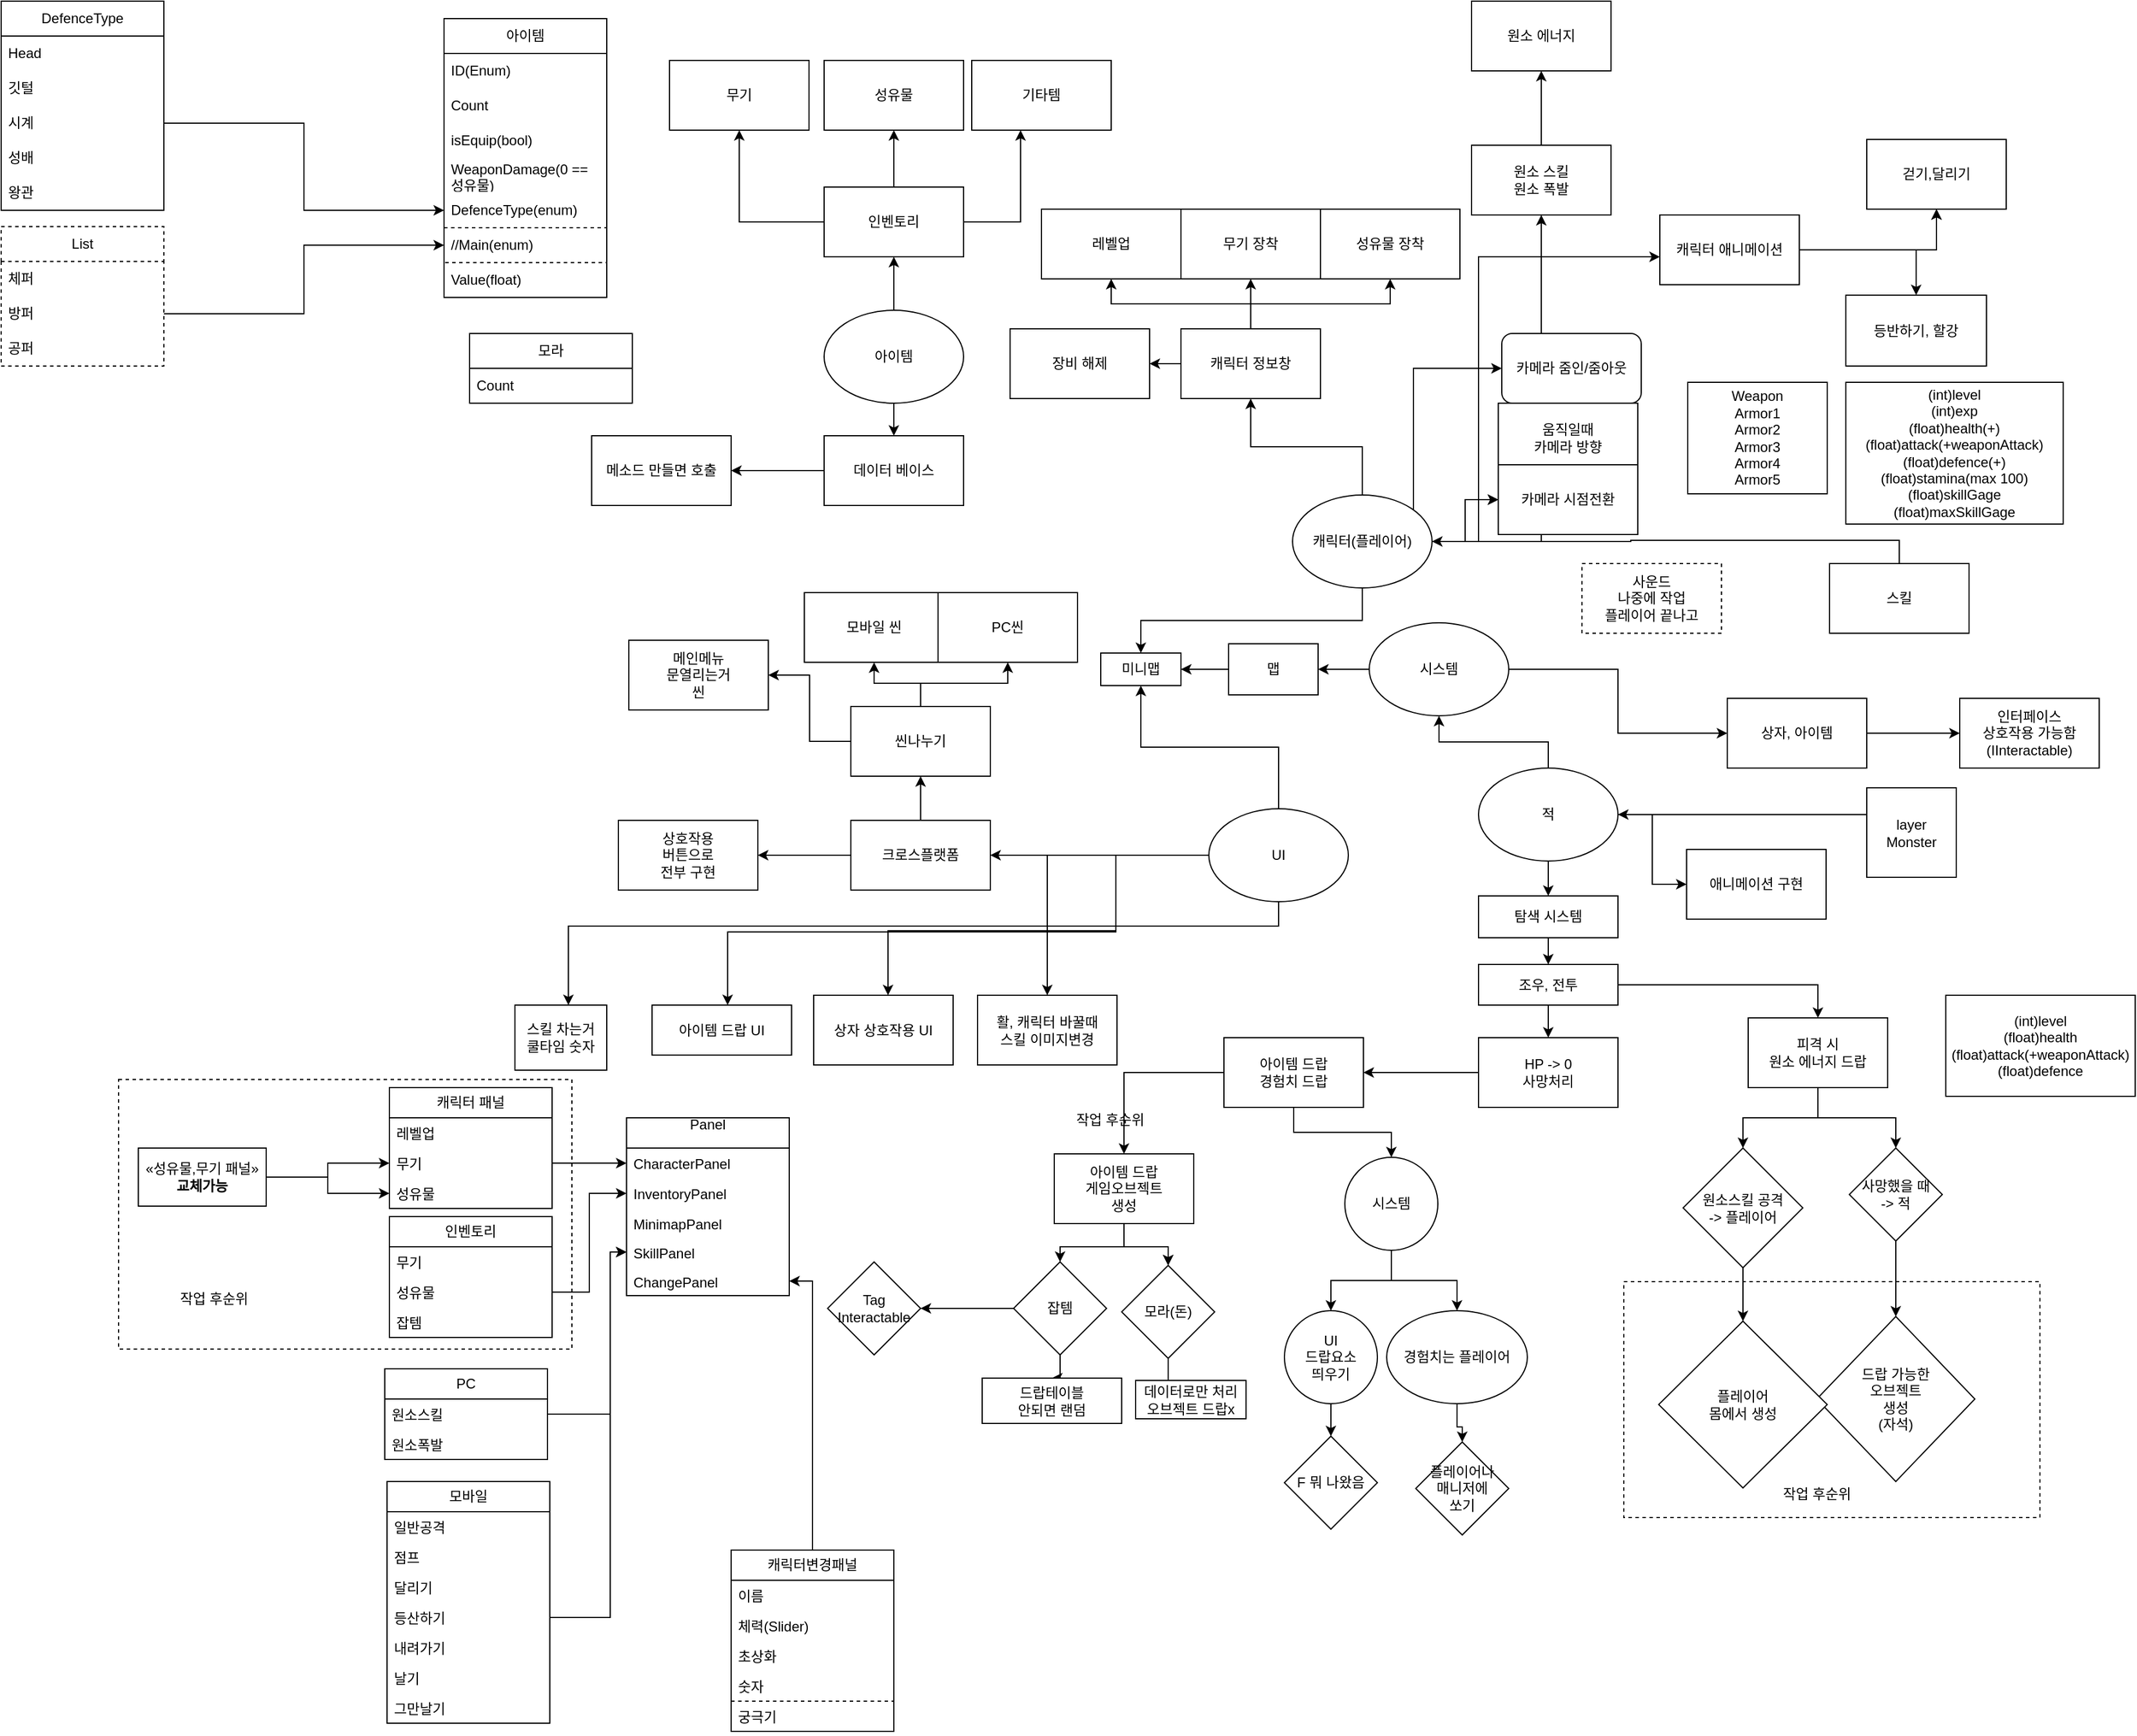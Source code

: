 <mxfile version="24.3.0" type="device">
  <diagram name="페이지-1" id="UGvaJNc50OQZFntBcd7y">
    <mxGraphModel dx="3287" dy="1318" grid="0" gridSize="10" guides="1" tooltips="1" connect="1" arrows="1" fold="1" page="0" pageScale="1" pageWidth="827" pageHeight="1169" math="0" shadow="0">
      <root>
        <mxCell id="0" />
        <mxCell id="1" parent="0" />
        <mxCell id="nQdse4MKbOwxIWMAxmM3-208" value="" style="rounded=0;whiteSpace=wrap;html=1;dashed=1;" vertex="1" parent="1">
          <mxGeometry x="-1304" y="642" width="390" height="232" as="geometry" />
        </mxCell>
        <mxCell id="nQdse4MKbOwxIWMAxmM3-209" value="작업 후순위" style="text;strokeColor=none;fillColor=none;align=left;verticalAlign=middle;spacingLeft=4;spacingRight=4;overflow=hidden;points=[[0,0.5],[1,0.5]];portConstraint=eastwest;rotatable=0;whiteSpace=wrap;html=1;" vertex="1" parent="1">
          <mxGeometry x="-1257" y="816" width="80" height="30" as="geometry" />
        </mxCell>
        <mxCell id="nQdse4MKbOwxIWMAxmM3-147" value="" style="rounded=0;whiteSpace=wrap;html=1;dashed=1;" vertex="1" parent="1">
          <mxGeometry x="-9" y="816" width="358" height="203" as="geometry" />
        </mxCell>
        <mxCell id="nQdse4MKbOwxIWMAxmM3-55" value="" style="edgeStyle=orthogonalEdgeStyle;rounded=0;orthogonalLoop=1;jettySize=auto;html=1;" edge="1" parent="1" source="nQdse4MKbOwxIWMAxmM3-1" target="nQdse4MKbOwxIWMAxmM3-54">
          <mxGeometry relative="1" as="geometry" />
        </mxCell>
        <mxCell id="nQdse4MKbOwxIWMAxmM3-60" style="edgeStyle=orthogonalEdgeStyle;rounded=0;orthogonalLoop=1;jettySize=auto;html=1;" edge="1" parent="1" source="nQdse4MKbOwxIWMAxmM3-1" target="nQdse4MKbOwxIWMAxmM3-58">
          <mxGeometry relative="1" as="geometry">
            <Array as="points">
              <mxPoint x="-190" y="30" />
            </Array>
          </mxGeometry>
        </mxCell>
        <mxCell id="nQdse4MKbOwxIWMAxmM3-68" value="" style="edgeStyle=orthogonalEdgeStyle;rounded=0;orthogonalLoop=1;jettySize=auto;html=1;" edge="1" parent="1" source="nQdse4MKbOwxIWMAxmM3-1" target="nQdse4MKbOwxIWMAxmM3-67">
          <mxGeometry relative="1" as="geometry" />
        </mxCell>
        <mxCell id="nQdse4MKbOwxIWMAxmM3-96" value="" style="edgeStyle=orthogonalEdgeStyle;rounded=0;orthogonalLoop=1;jettySize=auto;html=1;" edge="1" parent="1" source="nQdse4MKbOwxIWMAxmM3-1" target="nQdse4MKbOwxIWMAxmM3-95">
          <mxGeometry relative="1" as="geometry">
            <Array as="points">
              <mxPoint x="-134" y="179" />
              <mxPoint x="-134" y="-66" />
            </Array>
          </mxGeometry>
        </mxCell>
        <mxCell id="nQdse4MKbOwxIWMAxmM3-114" style="edgeStyle=orthogonalEdgeStyle;rounded=0;orthogonalLoop=1;jettySize=auto;html=1;exitX=0.5;exitY=1;exitDx=0;exitDy=0;" edge="1" parent="1" source="nQdse4MKbOwxIWMAxmM3-1" target="nQdse4MKbOwxIWMAxmM3-111">
          <mxGeometry relative="1" as="geometry" />
        </mxCell>
        <mxCell id="nQdse4MKbOwxIWMAxmM3-117" value="" style="edgeStyle=orthogonalEdgeStyle;rounded=0;orthogonalLoop=1;jettySize=auto;html=1;" edge="1" parent="1" source="nQdse4MKbOwxIWMAxmM3-1" target="nQdse4MKbOwxIWMAxmM3-116">
          <mxGeometry relative="1" as="geometry" />
        </mxCell>
        <mxCell id="nQdse4MKbOwxIWMAxmM3-1" value="캐릭터(플레이어)" style="ellipse;whiteSpace=wrap;html=1;" vertex="1" parent="1">
          <mxGeometry x="-294" y="139" width="120" height="80" as="geometry" />
        </mxCell>
        <mxCell id="nQdse4MKbOwxIWMAxmM3-6" value="" style="edgeStyle=orthogonalEdgeStyle;rounded=0;orthogonalLoop=1;jettySize=auto;html=1;" edge="1" parent="1" source="nQdse4MKbOwxIWMAxmM3-3" target="nQdse4MKbOwxIWMAxmM3-5">
          <mxGeometry relative="1" as="geometry" />
        </mxCell>
        <mxCell id="nQdse4MKbOwxIWMAxmM3-35" value="" style="edgeStyle=orthogonalEdgeStyle;rounded=0;orthogonalLoop=1;jettySize=auto;html=1;" edge="1" parent="1" source="nQdse4MKbOwxIWMAxmM3-3" target="nQdse4MKbOwxIWMAxmM3-34">
          <mxGeometry relative="1" as="geometry" />
        </mxCell>
        <mxCell id="nQdse4MKbOwxIWMAxmM3-120" value="" style="edgeStyle=orthogonalEdgeStyle;rounded=0;orthogonalLoop=1;jettySize=auto;html=1;" edge="1" parent="1" source="nQdse4MKbOwxIWMAxmM3-3" target="nQdse4MKbOwxIWMAxmM3-4">
          <mxGeometry relative="1" as="geometry" />
        </mxCell>
        <mxCell id="nQdse4MKbOwxIWMAxmM3-3" value="적" style="ellipse;whiteSpace=wrap;html=1;" vertex="1" parent="1">
          <mxGeometry x="-134" y="374" width="120" height="80" as="geometry" />
        </mxCell>
        <mxCell id="nQdse4MKbOwxIWMAxmM3-105" value="" style="edgeStyle=orthogonalEdgeStyle;rounded=0;orthogonalLoop=1;jettySize=auto;html=1;" edge="1" parent="1" source="nQdse4MKbOwxIWMAxmM3-4" target="nQdse4MKbOwxIWMAxmM3-104">
          <mxGeometry relative="1" as="geometry" />
        </mxCell>
        <mxCell id="nQdse4MKbOwxIWMAxmM3-128" value="" style="edgeStyle=orthogonalEdgeStyle;rounded=0;orthogonalLoop=1;jettySize=auto;html=1;" edge="1" parent="1" source="nQdse4MKbOwxIWMAxmM3-4" target="nQdse4MKbOwxIWMAxmM3-127">
          <mxGeometry relative="1" as="geometry" />
        </mxCell>
        <mxCell id="nQdse4MKbOwxIWMAxmM3-4" value="시스템" style="ellipse;whiteSpace=wrap;html=1;" vertex="1" parent="1">
          <mxGeometry x="-228" y="249" width="120" height="80" as="geometry" />
        </mxCell>
        <mxCell id="nQdse4MKbOwxIWMAxmM3-8" value="" style="edgeStyle=orthogonalEdgeStyle;rounded=0;orthogonalLoop=1;jettySize=auto;html=1;" edge="1" parent="1" source="nQdse4MKbOwxIWMAxmM3-5" target="nQdse4MKbOwxIWMAxmM3-7">
          <mxGeometry relative="1" as="geometry" />
        </mxCell>
        <mxCell id="nQdse4MKbOwxIWMAxmM3-5" value="탐색 시스템" style="whiteSpace=wrap;html=1;" vertex="1" parent="1">
          <mxGeometry x="-134" y="484" width="120" height="36" as="geometry" />
        </mxCell>
        <mxCell id="nQdse4MKbOwxIWMAxmM3-10" value="" style="edgeStyle=orthogonalEdgeStyle;rounded=0;orthogonalLoop=1;jettySize=auto;html=1;" edge="1" parent="1" source="nQdse4MKbOwxIWMAxmM3-7" target="nQdse4MKbOwxIWMAxmM3-9">
          <mxGeometry relative="1" as="geometry" />
        </mxCell>
        <mxCell id="nQdse4MKbOwxIWMAxmM3-122" value="" style="edgeStyle=orthogonalEdgeStyle;rounded=0;orthogonalLoop=1;jettySize=auto;html=1;" edge="1" parent="1" source="nQdse4MKbOwxIWMAxmM3-7" target="nQdse4MKbOwxIWMAxmM3-121">
          <mxGeometry relative="1" as="geometry" />
        </mxCell>
        <mxCell id="nQdse4MKbOwxIWMAxmM3-7" value="조우, 전투" style="whiteSpace=wrap;html=1;" vertex="1" parent="1">
          <mxGeometry x="-134" y="543" width="120" height="35" as="geometry" />
        </mxCell>
        <mxCell id="nQdse4MKbOwxIWMAxmM3-12" value="" style="edgeStyle=orthogonalEdgeStyle;rounded=0;orthogonalLoop=1;jettySize=auto;html=1;" edge="1" parent="1" source="nQdse4MKbOwxIWMAxmM3-9" target="nQdse4MKbOwxIWMAxmM3-11">
          <mxGeometry relative="1" as="geometry" />
        </mxCell>
        <mxCell id="nQdse4MKbOwxIWMAxmM3-9" value="HP -&amp;gt; 0&lt;div&gt;사망처리&lt;/div&gt;" style="whiteSpace=wrap;html=1;" vertex="1" parent="1">
          <mxGeometry x="-134" y="606" width="120" height="60" as="geometry" />
        </mxCell>
        <mxCell id="nQdse4MKbOwxIWMAxmM3-19" value="" style="edgeStyle=orthogonalEdgeStyle;rounded=0;orthogonalLoop=1;jettySize=auto;html=1;" edge="1" parent="1" source="nQdse4MKbOwxIWMAxmM3-11" target="nQdse4MKbOwxIWMAxmM3-18">
          <mxGeometry relative="1" as="geometry" />
        </mxCell>
        <mxCell id="nQdse4MKbOwxIWMAxmM3-23" value="" style="edgeStyle=orthogonalEdgeStyle;rounded=0;orthogonalLoop=1;jettySize=auto;html=1;" edge="1" parent="1" source="nQdse4MKbOwxIWMAxmM3-11" target="nQdse4MKbOwxIWMAxmM3-22">
          <mxGeometry relative="1" as="geometry" />
        </mxCell>
        <mxCell id="nQdse4MKbOwxIWMAxmM3-11" value="아이템 드랍&lt;div&gt;경험치 드랍&lt;/div&gt;" style="whiteSpace=wrap;html=1;" vertex="1" parent="1">
          <mxGeometry x="-353" y="606" width="120" height="60" as="geometry" />
        </mxCell>
        <mxCell id="nQdse4MKbOwxIWMAxmM3-138" value="" style="edgeStyle=orthogonalEdgeStyle;rounded=0;orthogonalLoop=1;jettySize=auto;html=1;" edge="1" parent="1" source="nQdse4MKbOwxIWMAxmM3-13" target="nQdse4MKbOwxIWMAxmM3-137">
          <mxGeometry relative="1" as="geometry" />
        </mxCell>
        <mxCell id="nQdse4MKbOwxIWMAxmM3-13" value="경험치는 플레이어" style="ellipse;whiteSpace=wrap;html=1;" vertex="1" parent="1">
          <mxGeometry x="-213" y="841" width="121" height="80" as="geometry" />
        </mxCell>
        <mxCell id="nQdse4MKbOwxIWMAxmM3-136" value="" style="edgeStyle=orthogonalEdgeStyle;rounded=0;orthogonalLoop=1;jettySize=auto;html=1;" edge="1" parent="1" source="nQdse4MKbOwxIWMAxmM3-15" target="nQdse4MKbOwxIWMAxmM3-135">
          <mxGeometry relative="1" as="geometry" />
        </mxCell>
        <mxCell id="nQdse4MKbOwxIWMAxmM3-15" value="UI&lt;div&gt;드랍요소&lt;/div&gt;&lt;div&gt;띄우기&lt;/div&gt;" style="ellipse;whiteSpace=wrap;html=1;" vertex="1" parent="1">
          <mxGeometry x="-301" y="841" width="80" height="80" as="geometry" />
        </mxCell>
        <mxCell id="nQdse4MKbOwxIWMAxmM3-37" value="" style="edgeStyle=orthogonalEdgeStyle;rounded=0;orthogonalLoop=1;jettySize=auto;html=1;" edge="1" parent="1" source="nQdse4MKbOwxIWMAxmM3-17" target="nQdse4MKbOwxIWMAxmM3-36">
          <mxGeometry relative="1" as="geometry" />
        </mxCell>
        <mxCell id="nQdse4MKbOwxIWMAxmM3-49" value="" style="edgeStyle=orthogonalEdgeStyle;rounded=0;orthogonalLoop=1;jettySize=auto;html=1;" edge="1" parent="1" source="nQdse4MKbOwxIWMAxmM3-17" target="nQdse4MKbOwxIWMAxmM3-48">
          <mxGeometry relative="1" as="geometry">
            <Array as="points">
              <mxPoint x="-446" y="515" />
              <mxPoint x="-780" y="515" />
            </Array>
          </mxGeometry>
        </mxCell>
        <mxCell id="nQdse4MKbOwxIWMAxmM3-51" value="" style="edgeStyle=orthogonalEdgeStyle;rounded=0;orthogonalLoop=1;jettySize=auto;html=1;" edge="1" parent="1" source="nQdse4MKbOwxIWMAxmM3-17" target="nQdse4MKbOwxIWMAxmM3-50">
          <mxGeometry relative="1" as="geometry">
            <Array as="points">
              <mxPoint x="-446" y="449" />
              <mxPoint x="-446" y="514" />
              <mxPoint x="-642" y="514" />
            </Array>
          </mxGeometry>
        </mxCell>
        <mxCell id="nQdse4MKbOwxIWMAxmM3-53" value="" style="edgeStyle=orthogonalEdgeStyle;rounded=0;orthogonalLoop=1;jettySize=auto;html=1;" edge="1" parent="1" source="nQdse4MKbOwxIWMAxmM3-17" target="nQdse4MKbOwxIWMAxmM3-52">
          <mxGeometry relative="1" as="geometry" />
        </mxCell>
        <mxCell id="nQdse4MKbOwxIWMAxmM3-115" style="edgeStyle=orthogonalEdgeStyle;rounded=0;orthogonalLoop=1;jettySize=auto;html=1;exitX=0.5;exitY=0;exitDx=0;exitDy=0;entryX=0.5;entryY=1;entryDx=0;entryDy=0;" edge="1" parent="1" source="nQdse4MKbOwxIWMAxmM3-17" target="nQdse4MKbOwxIWMAxmM3-111">
          <mxGeometry relative="1" as="geometry" />
        </mxCell>
        <mxCell id="nQdse4MKbOwxIWMAxmM3-126" value="" style="edgeStyle=orthogonalEdgeStyle;rounded=0;orthogonalLoop=1;jettySize=auto;html=1;" edge="1" parent="1" source="nQdse4MKbOwxIWMAxmM3-17" target="nQdse4MKbOwxIWMAxmM3-125">
          <mxGeometry relative="1" as="geometry">
            <Array as="points">
              <mxPoint x="-306" y="510" />
              <mxPoint x="-917" y="510" />
            </Array>
          </mxGeometry>
        </mxCell>
        <mxCell id="nQdse4MKbOwxIWMAxmM3-17" value="UI" style="ellipse;whiteSpace=wrap;html=1;" vertex="1" parent="1">
          <mxGeometry x="-366" y="409" width="120" height="80" as="geometry" />
        </mxCell>
        <mxCell id="nQdse4MKbOwxIWMAxmM3-20" style="edgeStyle=orthogonalEdgeStyle;rounded=0;orthogonalLoop=1;jettySize=auto;html=1;exitX=0.5;exitY=1;exitDx=0;exitDy=0;" edge="1" parent="1" source="nQdse4MKbOwxIWMAxmM3-18" target="nQdse4MKbOwxIWMAxmM3-13">
          <mxGeometry relative="1" as="geometry" />
        </mxCell>
        <mxCell id="nQdse4MKbOwxIWMAxmM3-21" style="edgeStyle=orthogonalEdgeStyle;rounded=0;orthogonalLoop=1;jettySize=auto;html=1;exitX=0.5;exitY=1;exitDx=0;exitDy=0;entryX=0.5;entryY=0;entryDx=0;entryDy=0;" edge="1" parent="1" source="nQdse4MKbOwxIWMAxmM3-18" target="nQdse4MKbOwxIWMAxmM3-15">
          <mxGeometry relative="1" as="geometry" />
        </mxCell>
        <mxCell id="nQdse4MKbOwxIWMAxmM3-18" value="시스템" style="ellipse;whiteSpace=wrap;html=1;" vertex="1" parent="1">
          <mxGeometry x="-249" y="709" width="80" height="80" as="geometry" />
        </mxCell>
        <mxCell id="nQdse4MKbOwxIWMAxmM3-25" value="" style="edgeStyle=orthogonalEdgeStyle;rounded=0;orthogonalLoop=1;jettySize=auto;html=1;" edge="1" parent="1" source="nQdse4MKbOwxIWMAxmM3-22" target="nQdse4MKbOwxIWMAxmM3-24">
          <mxGeometry relative="1" as="geometry" />
        </mxCell>
        <mxCell id="nQdse4MKbOwxIWMAxmM3-26" value="" style="edgeStyle=orthogonalEdgeStyle;rounded=0;orthogonalLoop=1;jettySize=auto;html=1;" edge="1" parent="1" source="nQdse4MKbOwxIWMAxmM3-22" target="nQdse4MKbOwxIWMAxmM3-24">
          <mxGeometry relative="1" as="geometry" />
        </mxCell>
        <mxCell id="nQdse4MKbOwxIWMAxmM3-28" value="" style="edgeStyle=orthogonalEdgeStyle;rounded=0;orthogonalLoop=1;jettySize=auto;html=1;" edge="1" parent="1" source="nQdse4MKbOwxIWMAxmM3-22" target="nQdse4MKbOwxIWMAxmM3-27">
          <mxGeometry relative="1" as="geometry" />
        </mxCell>
        <mxCell id="nQdse4MKbOwxIWMAxmM3-22" value="아이템 드랍&lt;div&gt;게임오브젝트&lt;/div&gt;&lt;div&gt;생성&lt;/div&gt;" style="whiteSpace=wrap;html=1;" vertex="1" parent="1">
          <mxGeometry x="-499" y="706" width="120" height="60" as="geometry" />
        </mxCell>
        <mxCell id="nQdse4MKbOwxIWMAxmM3-134" value="" style="edgeStyle=orthogonalEdgeStyle;rounded=0;orthogonalLoop=1;jettySize=auto;html=1;" edge="1" parent="1" source="nQdse4MKbOwxIWMAxmM3-24" target="nQdse4MKbOwxIWMAxmM3-133">
          <mxGeometry relative="1" as="geometry" />
        </mxCell>
        <mxCell id="nQdse4MKbOwxIWMAxmM3-24" value="&lt;div&gt;모라(돈)&lt;/div&gt;" style="rhombus;whiteSpace=wrap;html=1;" vertex="1" parent="1">
          <mxGeometry x="-441" y="802" width="80" height="80" as="geometry" />
        </mxCell>
        <mxCell id="nQdse4MKbOwxIWMAxmM3-30" value="" style="edgeStyle=orthogonalEdgeStyle;rounded=0;orthogonalLoop=1;jettySize=auto;html=1;" edge="1" parent="1" source="nQdse4MKbOwxIWMAxmM3-27" target="nQdse4MKbOwxIWMAxmM3-29">
          <mxGeometry relative="1" as="geometry" />
        </mxCell>
        <mxCell id="nQdse4MKbOwxIWMAxmM3-151" value="" style="edgeStyle=orthogonalEdgeStyle;rounded=0;orthogonalLoop=1;jettySize=auto;html=1;" edge="1" parent="1" source="nQdse4MKbOwxIWMAxmM3-27" target="nQdse4MKbOwxIWMAxmM3-150">
          <mxGeometry relative="1" as="geometry" />
        </mxCell>
        <mxCell id="nQdse4MKbOwxIWMAxmM3-27" value="잡템" style="rhombus;whiteSpace=wrap;html=1;" vertex="1" parent="1">
          <mxGeometry x="-534" y="799" width="80" height="80" as="geometry" />
        </mxCell>
        <mxCell id="nQdse4MKbOwxIWMAxmM3-29" value="드랍테이블&lt;div&gt;안되면 랜덤&lt;/div&gt;" style="whiteSpace=wrap;html=1;" vertex="1" parent="1">
          <mxGeometry x="-561" y="899" width="120" height="39" as="geometry" />
        </mxCell>
        <mxCell id="nQdse4MKbOwxIWMAxmM3-31" value="작업 후순위" style="text;strokeColor=none;fillColor=none;align=left;verticalAlign=middle;spacingLeft=4;spacingRight=4;overflow=hidden;points=[[0,0.5],[1,0.5]];portConstraint=eastwest;rotatable=0;whiteSpace=wrap;html=1;" vertex="1" parent="1">
          <mxGeometry x="-486" y="662" width="80" height="30" as="geometry" />
        </mxCell>
        <mxCell id="nQdse4MKbOwxIWMAxmM3-34" value="애니메이션 구현" style="whiteSpace=wrap;html=1;" vertex="1" parent="1">
          <mxGeometry x="45" y="444" width="120" height="60" as="geometry" />
        </mxCell>
        <mxCell id="nQdse4MKbOwxIWMAxmM3-41" value="" style="edgeStyle=orthogonalEdgeStyle;rounded=0;orthogonalLoop=1;jettySize=auto;html=1;" edge="1" parent="1" source="nQdse4MKbOwxIWMAxmM3-36" target="nQdse4MKbOwxIWMAxmM3-40">
          <mxGeometry relative="1" as="geometry" />
        </mxCell>
        <mxCell id="nQdse4MKbOwxIWMAxmM3-47" value="" style="edgeStyle=orthogonalEdgeStyle;rounded=0;orthogonalLoop=1;jettySize=auto;html=1;" edge="1" parent="1" source="nQdse4MKbOwxIWMAxmM3-36" target="nQdse4MKbOwxIWMAxmM3-46">
          <mxGeometry relative="1" as="geometry" />
        </mxCell>
        <mxCell id="nQdse4MKbOwxIWMAxmM3-36" value="크로스플랫폼" style="whiteSpace=wrap;html=1;" vertex="1" parent="1">
          <mxGeometry x="-674" y="419" width="120" height="60" as="geometry" />
        </mxCell>
        <mxCell id="nQdse4MKbOwxIWMAxmM3-43" value="" style="edgeStyle=orthogonalEdgeStyle;rounded=0;orthogonalLoop=1;jettySize=auto;html=1;" edge="1" parent="1" source="nQdse4MKbOwxIWMAxmM3-40" target="nQdse4MKbOwxIWMAxmM3-42">
          <mxGeometry relative="1" as="geometry" />
        </mxCell>
        <mxCell id="nQdse4MKbOwxIWMAxmM3-45" value="" style="edgeStyle=orthogonalEdgeStyle;rounded=0;orthogonalLoop=1;jettySize=auto;html=1;" edge="1" parent="1" source="nQdse4MKbOwxIWMAxmM3-40" target="nQdse4MKbOwxIWMAxmM3-44">
          <mxGeometry relative="1" as="geometry" />
        </mxCell>
        <mxCell id="nQdse4MKbOwxIWMAxmM3-94" value="" style="edgeStyle=orthogonalEdgeStyle;rounded=0;orthogonalLoop=1;jettySize=auto;html=1;" edge="1" parent="1" source="nQdse4MKbOwxIWMAxmM3-40" target="nQdse4MKbOwxIWMAxmM3-93">
          <mxGeometry relative="1" as="geometry" />
        </mxCell>
        <mxCell id="nQdse4MKbOwxIWMAxmM3-40" value="씬나누기" style="whiteSpace=wrap;html=1;" vertex="1" parent="1">
          <mxGeometry x="-674" y="321" width="120" height="60" as="geometry" />
        </mxCell>
        <mxCell id="nQdse4MKbOwxIWMAxmM3-42" value="모바일 씬" style="whiteSpace=wrap;html=1;" vertex="1" parent="1">
          <mxGeometry x="-714" y="223" width="120" height="60" as="geometry" />
        </mxCell>
        <mxCell id="nQdse4MKbOwxIWMAxmM3-44" value="PC씬" style="whiteSpace=wrap;html=1;" vertex="1" parent="1">
          <mxGeometry x="-599" y="223" width="120" height="60" as="geometry" />
        </mxCell>
        <mxCell id="nQdse4MKbOwxIWMAxmM3-46" value="상호작용&lt;div&gt;버튼으로&lt;/div&gt;&lt;div&gt;전부 구현&lt;/div&gt;" style="whiteSpace=wrap;html=1;" vertex="1" parent="1">
          <mxGeometry x="-874" y="419" width="120" height="60" as="geometry" />
        </mxCell>
        <mxCell id="nQdse4MKbOwxIWMAxmM3-48" value="아이템 드랍 UI" style="whiteSpace=wrap;html=1;" vertex="1" parent="1">
          <mxGeometry x="-845" y="578" width="120" height="43" as="geometry" />
        </mxCell>
        <mxCell id="nQdse4MKbOwxIWMAxmM3-50" value="상자 상호작용 UI" style="whiteSpace=wrap;html=1;" vertex="1" parent="1">
          <mxGeometry x="-706" y="569.5" width="120" height="60" as="geometry" />
        </mxCell>
        <mxCell id="nQdse4MKbOwxIWMAxmM3-52" value="활, 캐릭터 바꿀때&lt;div&gt;스킬 이미지변경&lt;/div&gt;" style="whiteSpace=wrap;html=1;" vertex="1" parent="1">
          <mxGeometry x="-565" y="569.5" width="120" height="60" as="geometry" />
        </mxCell>
        <mxCell id="nQdse4MKbOwxIWMAxmM3-56" value="움직일때&lt;div&gt;카메라 방향&lt;/div&gt;" style="whiteSpace=wrap;html=1;" vertex="1" parent="1">
          <mxGeometry x="-117" y="60" width="120" height="60" as="geometry" />
        </mxCell>
        <mxCell id="nQdse4MKbOwxIWMAxmM3-58" value="카메라 줌인/줌아웃" style="rounded=1;whiteSpace=wrap;html=1;" vertex="1" parent="1">
          <mxGeometry x="-114" width="120" height="60" as="geometry" />
        </mxCell>
        <mxCell id="nQdse4MKbOwxIWMAxmM3-63" value="" style="edgeStyle=orthogonalEdgeStyle;rounded=0;orthogonalLoop=1;jettySize=auto;html=1;" edge="1" parent="1" source="nQdse4MKbOwxIWMAxmM3-61" target="nQdse4MKbOwxIWMAxmM3-62">
          <mxGeometry relative="1" as="geometry" />
        </mxCell>
        <mxCell id="nQdse4MKbOwxIWMAxmM3-86" value="" style="edgeStyle=orthogonalEdgeStyle;rounded=0;orthogonalLoop=1;jettySize=auto;html=1;" edge="1" parent="1" source="nQdse4MKbOwxIWMAxmM3-61" target="nQdse4MKbOwxIWMAxmM3-85">
          <mxGeometry relative="1" as="geometry" />
        </mxCell>
        <mxCell id="nQdse4MKbOwxIWMAxmM3-61" value="아이템" style="ellipse;whiteSpace=wrap;html=1;" vertex="1" parent="1">
          <mxGeometry x="-697" y="-20" width="120" height="80" as="geometry" />
        </mxCell>
        <mxCell id="nQdse4MKbOwxIWMAxmM3-75" value="" style="edgeStyle=orthogonalEdgeStyle;rounded=0;orthogonalLoop=1;jettySize=auto;html=1;" edge="1" parent="1" source="nQdse4MKbOwxIWMAxmM3-62" target="nQdse4MKbOwxIWMAxmM3-74">
          <mxGeometry relative="1" as="geometry" />
        </mxCell>
        <mxCell id="nQdse4MKbOwxIWMAxmM3-77" value="" style="edgeStyle=orthogonalEdgeStyle;rounded=0;orthogonalLoop=1;jettySize=auto;html=1;" edge="1" parent="1" source="nQdse4MKbOwxIWMAxmM3-62" target="nQdse4MKbOwxIWMAxmM3-76">
          <mxGeometry relative="1" as="geometry" />
        </mxCell>
        <mxCell id="nQdse4MKbOwxIWMAxmM3-80" value="" style="edgeStyle=orthogonalEdgeStyle;rounded=0;orthogonalLoop=1;jettySize=auto;html=1;" edge="1" parent="1" source="nQdse4MKbOwxIWMAxmM3-62" target="nQdse4MKbOwxIWMAxmM3-79">
          <mxGeometry relative="1" as="geometry">
            <Array as="points">
              <mxPoint x="-528" y="-96" />
            </Array>
          </mxGeometry>
        </mxCell>
        <mxCell id="nQdse4MKbOwxIWMAxmM3-62" value="인벤토리" style="whiteSpace=wrap;html=1;" vertex="1" parent="1">
          <mxGeometry x="-697" y="-126" width="120" height="60" as="geometry" />
        </mxCell>
        <mxCell id="nQdse4MKbOwxIWMAxmM3-82" value="" style="edgeStyle=orthogonalEdgeStyle;rounded=0;orthogonalLoop=1;jettySize=auto;html=1;" edge="1" parent="1" source="nQdse4MKbOwxIWMAxmM3-67" target="nQdse4MKbOwxIWMAxmM3-81">
          <mxGeometry relative="1" as="geometry" />
        </mxCell>
        <mxCell id="nQdse4MKbOwxIWMAxmM3-84" value="" style="edgeStyle=orthogonalEdgeStyle;rounded=0;orthogonalLoop=1;jettySize=auto;html=1;" edge="1" parent="1" source="nQdse4MKbOwxIWMAxmM3-67" target="nQdse4MKbOwxIWMAxmM3-83">
          <mxGeometry relative="1" as="geometry" />
        </mxCell>
        <mxCell id="nQdse4MKbOwxIWMAxmM3-90" value="" style="edgeStyle=orthogonalEdgeStyle;rounded=0;orthogonalLoop=1;jettySize=auto;html=1;" edge="1" parent="1" source="nQdse4MKbOwxIWMAxmM3-67" target="nQdse4MKbOwxIWMAxmM3-89">
          <mxGeometry relative="1" as="geometry" />
        </mxCell>
        <mxCell id="nQdse4MKbOwxIWMAxmM3-92" value="" style="edgeStyle=orthogonalEdgeStyle;rounded=0;orthogonalLoop=1;jettySize=auto;html=1;" edge="1" parent="1" source="nQdse4MKbOwxIWMAxmM3-67" target="nQdse4MKbOwxIWMAxmM3-91">
          <mxGeometry relative="1" as="geometry" />
        </mxCell>
        <mxCell id="nQdse4MKbOwxIWMAxmM3-67" value="캐릭터 정보창" style="whiteSpace=wrap;html=1;" vertex="1" parent="1">
          <mxGeometry x="-390" y="-4" width="120" height="60" as="geometry" />
        </mxCell>
        <mxCell id="nQdse4MKbOwxIWMAxmM3-74" value="무기" style="whiteSpace=wrap;html=1;" vertex="1" parent="1">
          <mxGeometry x="-830" y="-235" width="120" height="60" as="geometry" />
        </mxCell>
        <mxCell id="nQdse4MKbOwxIWMAxmM3-76" value="성유물" style="whiteSpace=wrap;html=1;" vertex="1" parent="1">
          <mxGeometry x="-697" y="-235" width="120" height="60" as="geometry" />
        </mxCell>
        <mxCell id="nQdse4MKbOwxIWMAxmM3-79" value="기타템" style="whiteSpace=wrap;html=1;" vertex="1" parent="1">
          <mxGeometry x="-570" y="-235" width="120" height="60" as="geometry" />
        </mxCell>
        <mxCell id="nQdse4MKbOwxIWMAxmM3-81" value="무기 장착" style="whiteSpace=wrap;html=1;" vertex="1" parent="1">
          <mxGeometry x="-390" y="-107" width="120" height="60" as="geometry" />
        </mxCell>
        <mxCell id="nQdse4MKbOwxIWMAxmM3-83" value="장비 해제" style="whiteSpace=wrap;html=1;" vertex="1" parent="1">
          <mxGeometry x="-537" y="-4" width="120" height="60" as="geometry" />
        </mxCell>
        <mxCell id="nQdse4MKbOwxIWMAxmM3-88" value="" style="edgeStyle=orthogonalEdgeStyle;rounded=0;orthogonalLoop=1;jettySize=auto;html=1;" edge="1" parent="1" source="nQdse4MKbOwxIWMAxmM3-85" target="nQdse4MKbOwxIWMAxmM3-87">
          <mxGeometry relative="1" as="geometry" />
        </mxCell>
        <mxCell id="nQdse4MKbOwxIWMAxmM3-85" value="데이터 베이스" style="whiteSpace=wrap;html=1;" vertex="1" parent="1">
          <mxGeometry x="-697" y="88" width="120" height="60" as="geometry" />
        </mxCell>
        <mxCell id="nQdse4MKbOwxIWMAxmM3-87" value="메소드 만들면 호출" style="whiteSpace=wrap;html=1;" vertex="1" parent="1">
          <mxGeometry x="-897" y="88" width="120" height="60" as="geometry" />
        </mxCell>
        <mxCell id="nQdse4MKbOwxIWMAxmM3-89" value="성유물 장착" style="whiteSpace=wrap;html=1;" vertex="1" parent="1">
          <mxGeometry x="-270" y="-107" width="120" height="60" as="geometry" />
        </mxCell>
        <mxCell id="nQdse4MKbOwxIWMAxmM3-91" value="레벨업" style="whiteSpace=wrap;html=1;" vertex="1" parent="1">
          <mxGeometry x="-510" y="-107" width="120" height="60" as="geometry" />
        </mxCell>
        <mxCell id="nQdse4MKbOwxIWMAxmM3-93" value="메인메뉴&lt;div&gt;문열리는거&lt;/div&gt;&lt;div&gt;씬&lt;/div&gt;" style="whiteSpace=wrap;html=1;" vertex="1" parent="1">
          <mxGeometry x="-865" y="264" width="120" height="60" as="geometry" />
        </mxCell>
        <mxCell id="nQdse4MKbOwxIWMAxmM3-98" value="" style="edgeStyle=orthogonalEdgeStyle;rounded=0;orthogonalLoop=1;jettySize=auto;html=1;" edge="1" parent="1" source="nQdse4MKbOwxIWMAxmM3-95" target="nQdse4MKbOwxIWMAxmM3-97">
          <mxGeometry relative="1" as="geometry" />
        </mxCell>
        <mxCell id="nQdse4MKbOwxIWMAxmM3-99" value="" style="edgeStyle=orthogonalEdgeStyle;rounded=0;orthogonalLoop=1;jettySize=auto;html=1;" edge="1" parent="1" source="nQdse4MKbOwxIWMAxmM3-95" target="nQdse4MKbOwxIWMAxmM3-97">
          <mxGeometry relative="1" as="geometry" />
        </mxCell>
        <mxCell id="nQdse4MKbOwxIWMAxmM3-101" value="" style="edgeStyle=orthogonalEdgeStyle;rounded=0;orthogonalLoop=1;jettySize=auto;html=1;" edge="1" parent="1" source="nQdse4MKbOwxIWMAxmM3-95" target="nQdse4MKbOwxIWMAxmM3-100">
          <mxGeometry relative="1" as="geometry" />
        </mxCell>
        <mxCell id="nQdse4MKbOwxIWMAxmM3-95" value="캐릭터 애니메이션" style="whiteSpace=wrap;html=1;" vertex="1" parent="1">
          <mxGeometry x="22" y="-102" width="120" height="60" as="geometry" />
        </mxCell>
        <mxCell id="nQdse4MKbOwxIWMAxmM3-97" value="걷기,달리기" style="whiteSpace=wrap;html=1;" vertex="1" parent="1">
          <mxGeometry x="200" y="-167" width="120" height="60" as="geometry" />
        </mxCell>
        <mxCell id="nQdse4MKbOwxIWMAxmM3-100" value="등반하기, 할강" style="whiteSpace=wrap;html=1;" vertex="1" parent="1">
          <mxGeometry x="182" y="-33" width="121" height="61" as="geometry" />
        </mxCell>
        <mxCell id="nQdse4MKbOwxIWMAxmM3-112" value="" style="edgeStyle=orthogonalEdgeStyle;rounded=0;orthogonalLoop=1;jettySize=auto;html=1;" edge="1" parent="1" source="nQdse4MKbOwxIWMAxmM3-104" target="nQdse4MKbOwxIWMAxmM3-111">
          <mxGeometry relative="1" as="geometry" />
        </mxCell>
        <mxCell id="nQdse4MKbOwxIWMAxmM3-104" value="맵" style="whiteSpace=wrap;html=1;" vertex="1" parent="1">
          <mxGeometry x="-349" y="267" width="77" height="44" as="geometry" />
        </mxCell>
        <mxCell id="nQdse4MKbOwxIWMAxmM3-110" style="edgeStyle=orthogonalEdgeStyle;rounded=0;orthogonalLoop=1;jettySize=auto;html=1;exitX=0.5;exitY=0;exitDx=0;exitDy=0;entryX=1;entryY=0.5;entryDx=0;entryDy=0;" edge="1" parent="1" source="nQdse4MKbOwxIWMAxmM3-107" target="nQdse4MKbOwxIWMAxmM3-1">
          <mxGeometry relative="1" as="geometry" />
        </mxCell>
        <mxCell id="nQdse4MKbOwxIWMAxmM3-107" value="스킬" style="whiteSpace=wrap;html=1;" vertex="1" parent="1">
          <mxGeometry x="168" y="198" width="120" height="60" as="geometry" />
        </mxCell>
        <mxCell id="nQdse4MKbOwxIWMAxmM3-109" value="" style="edgeStyle=orthogonalEdgeStyle;rounded=0;orthogonalLoop=1;jettySize=auto;html=1;" edge="1" parent="1" source="nQdse4MKbOwxIWMAxmM3-1" target="nQdse4MKbOwxIWMAxmM3-54">
          <mxGeometry relative="1" as="geometry">
            <mxPoint x="-174" y="179" as="sourcePoint" />
            <mxPoint x="157" y="198" as="targetPoint" />
          </mxGeometry>
        </mxCell>
        <mxCell id="nQdse4MKbOwxIWMAxmM3-54" value="카메라 시점전환" style="whiteSpace=wrap;html=1;" vertex="1" parent="1">
          <mxGeometry x="-117" y="113" width="120" height="60" as="geometry" />
        </mxCell>
        <mxCell id="nQdse4MKbOwxIWMAxmM3-111" value="미니맵" style="whiteSpace=wrap;html=1;" vertex="1" parent="1">
          <mxGeometry x="-459" y="275" width="69" height="28" as="geometry" />
        </mxCell>
        <mxCell id="nQdse4MKbOwxIWMAxmM3-119" value="" style="edgeStyle=orthogonalEdgeStyle;rounded=0;orthogonalLoop=1;jettySize=auto;html=1;" edge="1" parent="1" source="nQdse4MKbOwxIWMAxmM3-116" target="nQdse4MKbOwxIWMAxmM3-118">
          <mxGeometry relative="1" as="geometry" />
        </mxCell>
        <mxCell id="nQdse4MKbOwxIWMAxmM3-116" value="원소 스킬&lt;div&gt;원소 폭발&lt;/div&gt;" style="whiteSpace=wrap;html=1;" vertex="1" parent="1">
          <mxGeometry x="-140" y="-162" width="120" height="60" as="geometry" />
        </mxCell>
        <mxCell id="nQdse4MKbOwxIWMAxmM3-118" value="원소 에너지" style="whiteSpace=wrap;html=1;" vertex="1" parent="1">
          <mxGeometry x="-140" y="-286" width="120" height="60" as="geometry" />
        </mxCell>
        <mxCell id="nQdse4MKbOwxIWMAxmM3-140" value="" style="edgeStyle=orthogonalEdgeStyle;rounded=0;orthogonalLoop=1;jettySize=auto;html=1;" edge="1" parent="1" source="nQdse4MKbOwxIWMAxmM3-121" target="nQdse4MKbOwxIWMAxmM3-139">
          <mxGeometry relative="1" as="geometry" />
        </mxCell>
        <mxCell id="nQdse4MKbOwxIWMAxmM3-142" value="" style="edgeStyle=orthogonalEdgeStyle;rounded=0;orthogonalLoop=1;jettySize=auto;html=1;" edge="1" parent="1" source="nQdse4MKbOwxIWMAxmM3-121" target="nQdse4MKbOwxIWMAxmM3-141">
          <mxGeometry relative="1" as="geometry" />
        </mxCell>
        <mxCell id="nQdse4MKbOwxIWMAxmM3-121" value="피격 시&lt;div&gt;원소 에너지 드랍&lt;/div&gt;" style="whiteSpace=wrap;html=1;" vertex="1" parent="1">
          <mxGeometry x="98" y="589" width="120" height="60" as="geometry" />
        </mxCell>
        <mxCell id="nQdse4MKbOwxIWMAxmM3-125" value="스킬 차는거&lt;div&gt;쿨타임 숫자&lt;/div&gt;" style="rounded=0;whiteSpace=wrap;html=1;" vertex="1" parent="1">
          <mxGeometry x="-963" y="578" width="79" height="56" as="geometry" />
        </mxCell>
        <mxCell id="nQdse4MKbOwxIWMAxmM3-130" value="" style="edgeStyle=orthogonalEdgeStyle;rounded=0;orthogonalLoop=1;jettySize=auto;html=1;" edge="1" parent="1" source="nQdse4MKbOwxIWMAxmM3-127" target="nQdse4MKbOwxIWMAxmM3-129">
          <mxGeometry relative="1" as="geometry" />
        </mxCell>
        <mxCell id="nQdse4MKbOwxIWMAxmM3-127" value="상자, 아이템" style="whiteSpace=wrap;html=1;" vertex="1" parent="1">
          <mxGeometry x="80" y="314" width="120" height="60" as="geometry" />
        </mxCell>
        <mxCell id="nQdse4MKbOwxIWMAxmM3-129" value="인터페이스&lt;div&gt;상호작용 가능함&lt;/div&gt;&lt;div&gt;(IInteractable)&lt;/div&gt;" style="whiteSpace=wrap;html=1;" vertex="1" parent="1">
          <mxGeometry x="280" y="314" width="120" height="60" as="geometry" />
        </mxCell>
        <mxCell id="nQdse4MKbOwxIWMAxmM3-132" value="사운드&lt;div&gt;나중에 작업&lt;/div&gt;&lt;div&gt;플레이어 끝나고&lt;/div&gt;" style="rounded=0;whiteSpace=wrap;html=1;dashed=1;" vertex="1" parent="1">
          <mxGeometry x="-45" y="198" width="120" height="60" as="geometry" />
        </mxCell>
        <mxCell id="nQdse4MKbOwxIWMAxmM3-133" value="데이터로만 처리&lt;div&gt;오브젝트 드랍x&lt;/div&gt;" style="whiteSpace=wrap;html=1;" vertex="1" parent="1">
          <mxGeometry x="-429" y="901" width="95" height="33" as="geometry" />
        </mxCell>
        <mxCell id="nQdse4MKbOwxIWMAxmM3-135" value="F 뭐 나왔음" style="rhombus;whiteSpace=wrap;html=1;" vertex="1" parent="1">
          <mxGeometry x="-301" y="949" width="80" height="80" as="geometry" />
        </mxCell>
        <mxCell id="nQdse4MKbOwxIWMAxmM3-137" value="플레이어나&lt;div&gt;매니저에&lt;/div&gt;&lt;div&gt;쏘기&lt;/div&gt;" style="rhombus;whiteSpace=wrap;html=1;" vertex="1" parent="1">
          <mxGeometry x="-188" y="954" width="80" height="80" as="geometry" />
        </mxCell>
        <mxCell id="nQdse4MKbOwxIWMAxmM3-146" value="" style="edgeStyle=orthogonalEdgeStyle;rounded=0;orthogonalLoop=1;jettySize=auto;html=1;" edge="1" parent="1" source="nQdse4MKbOwxIWMAxmM3-139" target="nQdse4MKbOwxIWMAxmM3-145">
          <mxGeometry relative="1" as="geometry" />
        </mxCell>
        <mxCell id="nQdse4MKbOwxIWMAxmM3-139" value="원소스킬 공격&lt;div&gt;-&amp;gt; 플레이어&lt;/div&gt;" style="rhombus;whiteSpace=wrap;html=1;" vertex="1" parent="1">
          <mxGeometry x="42" y="701" width="103" height="103" as="geometry" />
        </mxCell>
        <mxCell id="nQdse4MKbOwxIWMAxmM3-144" value="" style="edgeStyle=orthogonalEdgeStyle;rounded=0;orthogonalLoop=1;jettySize=auto;html=1;" edge="1" parent="1" source="nQdse4MKbOwxIWMAxmM3-141" target="nQdse4MKbOwxIWMAxmM3-143">
          <mxGeometry relative="1" as="geometry" />
        </mxCell>
        <mxCell id="nQdse4MKbOwxIWMAxmM3-141" value="사망했을 때&lt;div&gt;-&amp;gt; 적&lt;/div&gt;" style="rhombus;whiteSpace=wrap;html=1;" vertex="1" parent="1">
          <mxGeometry x="185" y="701" width="80" height="80" as="geometry" />
        </mxCell>
        <mxCell id="nQdse4MKbOwxIWMAxmM3-143" value="드랍 가능한&lt;div&gt;오브젝트&lt;/div&gt;&lt;div&gt;생성&lt;/div&gt;&lt;div&gt;(자석)&lt;/div&gt;" style="rhombus;whiteSpace=wrap;html=1;" vertex="1" parent="1">
          <mxGeometry x="157" y="846" width="136" height="142" as="geometry" />
        </mxCell>
        <mxCell id="nQdse4MKbOwxIWMAxmM3-145" value="플레이어&lt;div&gt;몸에서&amp;nbsp;&lt;span style=&quot;background-color: initial;&quot;&gt;생성&lt;/span&gt;&lt;/div&gt;" style="rhombus;whiteSpace=wrap;html=1;" vertex="1" parent="1">
          <mxGeometry x="21" y="850" width="145" height="143.5" as="geometry" />
        </mxCell>
        <mxCell id="nQdse4MKbOwxIWMAxmM3-149" value="작업 후순위" style="text;strokeColor=none;fillColor=none;align=left;verticalAlign=middle;spacingLeft=4;spacingRight=4;overflow=hidden;points=[[0,0.5],[1,0.5]];portConstraint=eastwest;rotatable=0;whiteSpace=wrap;html=1;" vertex="1" parent="1">
          <mxGeometry x="122" y="984" width="80" height="30" as="geometry" />
        </mxCell>
        <mxCell id="nQdse4MKbOwxIWMAxmM3-150" value="Tag&lt;div&gt;Interactable&lt;/div&gt;" style="rhombus;whiteSpace=wrap;html=1;" vertex="1" parent="1">
          <mxGeometry x="-694" y="799" width="80" height="80" as="geometry" />
        </mxCell>
        <mxCell id="nQdse4MKbOwxIWMAxmM3-154" style="edgeStyle=orthogonalEdgeStyle;rounded=0;orthogonalLoop=1;jettySize=auto;html=1;exitX=0;exitY=0.5;exitDx=0;exitDy=0;entryX=1;entryY=0.5;entryDx=0;entryDy=0;" edge="1" parent="1" source="nQdse4MKbOwxIWMAxmM3-153" target="nQdse4MKbOwxIWMAxmM3-3">
          <mxGeometry relative="1" as="geometry">
            <Array as="points">
              <mxPoint x="222" y="414" />
            </Array>
          </mxGeometry>
        </mxCell>
        <mxCell id="nQdse4MKbOwxIWMAxmM3-153" value="layer&lt;div&gt;Monster&lt;/div&gt;" style="whiteSpace=wrap;html=1;aspect=fixed;" vertex="1" parent="1">
          <mxGeometry x="200" y="391" width="77" height="77" as="geometry" />
        </mxCell>
        <mxCell id="nQdse4MKbOwxIWMAxmM3-161" value="Panel&lt;div&gt;&lt;br&gt;&lt;/div&gt;" style="swimlane;fontStyle=0;childLayout=stackLayout;horizontal=1;startSize=26;fillColor=none;horizontalStack=0;resizeParent=1;resizeParentMax=0;resizeLast=0;collapsible=1;marginBottom=0;whiteSpace=wrap;html=1;" vertex="1" parent="1">
          <mxGeometry x="-867" y="675" width="140" height="153" as="geometry" />
        </mxCell>
        <mxCell id="nQdse4MKbOwxIWMAxmM3-162" value="CharacterPanel" style="text;strokeColor=none;fillColor=none;align=left;verticalAlign=top;spacingLeft=4;spacingRight=4;overflow=hidden;rotatable=0;points=[[0,0.5],[1,0.5]];portConstraint=eastwest;whiteSpace=wrap;html=1;" vertex="1" parent="nQdse4MKbOwxIWMAxmM3-161">
          <mxGeometry y="26" width="140" height="26" as="geometry" />
        </mxCell>
        <mxCell id="nQdse4MKbOwxIWMAxmM3-163" value="InventoryPanel" style="text;strokeColor=none;fillColor=none;align=left;verticalAlign=top;spacingLeft=4;spacingRight=4;overflow=hidden;rotatable=0;points=[[0,0.5],[1,0.5]];portConstraint=eastwest;whiteSpace=wrap;html=1;" vertex="1" parent="nQdse4MKbOwxIWMAxmM3-161">
          <mxGeometry y="52" width="140" height="26" as="geometry" />
        </mxCell>
        <mxCell id="nQdse4MKbOwxIWMAxmM3-164" value="MinimapPanel" style="text;strokeColor=none;fillColor=none;align=left;verticalAlign=top;spacingLeft=4;spacingRight=4;overflow=hidden;rotatable=0;points=[[0,0.5],[1,0.5]];portConstraint=eastwest;whiteSpace=wrap;html=1;" vertex="1" parent="nQdse4MKbOwxIWMAxmM3-161">
          <mxGeometry y="78" width="140" height="25" as="geometry" />
        </mxCell>
        <mxCell id="nQdse4MKbOwxIWMAxmM3-166" value="SkillPanel" style="text;strokeColor=none;fillColor=none;align=left;verticalAlign=top;spacingLeft=4;spacingRight=4;overflow=hidden;rotatable=0;points=[[0,0.5],[1,0.5]];portConstraint=eastwest;whiteSpace=wrap;html=1;" vertex="1" parent="nQdse4MKbOwxIWMAxmM3-161">
          <mxGeometry y="103" width="140" height="25" as="geometry" />
        </mxCell>
        <mxCell id="nQdse4MKbOwxIWMAxmM3-167" value="ChangePanel" style="text;strokeColor=none;fillColor=none;align=left;verticalAlign=top;spacingLeft=4;spacingRight=4;overflow=hidden;rotatable=0;points=[[0,0.5],[1,0.5]];portConstraint=eastwest;whiteSpace=wrap;html=1;" vertex="1" parent="nQdse4MKbOwxIWMAxmM3-161">
          <mxGeometry y="128" width="140" height="25" as="geometry" />
        </mxCell>
        <mxCell id="nQdse4MKbOwxIWMAxmM3-173" value="캐릭터 패널" style="swimlane;fontStyle=0;childLayout=stackLayout;horizontal=1;startSize=26;fillColor=none;horizontalStack=0;resizeParent=1;resizeParentMax=0;resizeLast=0;collapsible=1;marginBottom=0;whiteSpace=wrap;html=1;" vertex="1" parent="1">
          <mxGeometry x="-1071" y="649" width="140" height="104" as="geometry" />
        </mxCell>
        <mxCell id="nQdse4MKbOwxIWMAxmM3-174" value="레벨업" style="text;strokeColor=none;fillColor=none;align=left;verticalAlign=top;spacingLeft=4;spacingRight=4;overflow=hidden;rotatable=0;points=[[0,0.5],[1,0.5]];portConstraint=eastwest;whiteSpace=wrap;html=1;" vertex="1" parent="nQdse4MKbOwxIWMAxmM3-173">
          <mxGeometry y="26" width="140" height="26" as="geometry" />
        </mxCell>
        <mxCell id="nQdse4MKbOwxIWMAxmM3-175" value="무기" style="text;strokeColor=none;fillColor=none;align=left;verticalAlign=top;spacingLeft=4;spacingRight=4;overflow=hidden;rotatable=0;points=[[0,0.5],[1,0.5]];portConstraint=eastwest;whiteSpace=wrap;html=1;" vertex="1" parent="nQdse4MKbOwxIWMAxmM3-173">
          <mxGeometry y="52" width="140" height="26" as="geometry" />
        </mxCell>
        <mxCell id="nQdse4MKbOwxIWMAxmM3-176" value="성유물" style="text;strokeColor=none;fillColor=none;align=left;verticalAlign=top;spacingLeft=4;spacingRight=4;overflow=hidden;rotatable=0;points=[[0,0.5],[1,0.5]];portConstraint=eastwest;whiteSpace=wrap;html=1;" vertex="1" parent="nQdse4MKbOwxIWMAxmM3-173">
          <mxGeometry y="78" width="140" height="26" as="geometry" />
        </mxCell>
        <mxCell id="nQdse4MKbOwxIWMAxmM3-179" style="edgeStyle=orthogonalEdgeStyle;rounded=0;orthogonalLoop=1;jettySize=auto;html=1;entryX=0;entryY=0.5;entryDx=0;entryDy=0;" edge="1" parent="1" source="nQdse4MKbOwxIWMAxmM3-175" target="nQdse4MKbOwxIWMAxmM3-162">
          <mxGeometry relative="1" as="geometry" />
        </mxCell>
        <mxCell id="nQdse4MKbOwxIWMAxmM3-183" style="edgeStyle=orthogonalEdgeStyle;rounded=0;orthogonalLoop=1;jettySize=auto;html=1;entryX=0;entryY=0.5;entryDx=0;entryDy=0;" edge="1" parent="1" source="nQdse4MKbOwxIWMAxmM3-182" target="nQdse4MKbOwxIWMAxmM3-175">
          <mxGeometry relative="1" as="geometry" />
        </mxCell>
        <mxCell id="nQdse4MKbOwxIWMAxmM3-184" style="edgeStyle=orthogonalEdgeStyle;rounded=0;orthogonalLoop=1;jettySize=auto;html=1;exitX=1;exitY=0.5;exitDx=0;exitDy=0;entryX=0;entryY=0.5;entryDx=0;entryDy=0;" edge="1" parent="1" source="nQdse4MKbOwxIWMAxmM3-182" target="nQdse4MKbOwxIWMAxmM3-176">
          <mxGeometry relative="1" as="geometry" />
        </mxCell>
        <mxCell id="nQdse4MKbOwxIWMAxmM3-182" value="«성유물,무기 패널»&lt;br&gt;&lt;b&gt;교체가능&lt;/b&gt;" style="html=1;whiteSpace=wrap;" vertex="1" parent="1">
          <mxGeometry x="-1287" y="701" width="110" height="50" as="geometry" />
        </mxCell>
        <mxCell id="nQdse4MKbOwxIWMAxmM3-185" value="인벤토리" style="swimlane;fontStyle=0;childLayout=stackLayout;horizontal=1;startSize=26;fillColor=none;horizontalStack=0;resizeParent=1;resizeParentMax=0;resizeLast=0;collapsible=1;marginBottom=0;whiteSpace=wrap;html=1;" vertex="1" parent="1">
          <mxGeometry x="-1071" y="760" width="140" height="104" as="geometry" />
        </mxCell>
        <mxCell id="nQdse4MKbOwxIWMAxmM3-186" value="무기" style="text;strokeColor=none;fillColor=none;align=left;verticalAlign=top;spacingLeft=4;spacingRight=4;overflow=hidden;rotatable=0;points=[[0,0.5],[1,0.5]];portConstraint=eastwest;whiteSpace=wrap;html=1;" vertex="1" parent="nQdse4MKbOwxIWMAxmM3-185">
          <mxGeometry y="26" width="140" height="26" as="geometry" />
        </mxCell>
        <mxCell id="nQdse4MKbOwxIWMAxmM3-187" value="성유물" style="text;strokeColor=none;fillColor=none;align=left;verticalAlign=top;spacingLeft=4;spacingRight=4;overflow=hidden;rotatable=0;points=[[0,0.5],[1,0.5]];portConstraint=eastwest;whiteSpace=wrap;html=1;" vertex="1" parent="nQdse4MKbOwxIWMAxmM3-185">
          <mxGeometry y="52" width="140" height="26" as="geometry" />
        </mxCell>
        <mxCell id="nQdse4MKbOwxIWMAxmM3-188" value="잡템" style="text;strokeColor=none;fillColor=none;align=left;verticalAlign=top;spacingLeft=4;spacingRight=4;overflow=hidden;rotatable=0;points=[[0,0.5],[1,0.5]];portConstraint=eastwest;whiteSpace=wrap;html=1;" vertex="1" parent="nQdse4MKbOwxIWMAxmM3-185">
          <mxGeometry y="78" width="140" height="26" as="geometry" />
        </mxCell>
        <mxCell id="nQdse4MKbOwxIWMAxmM3-189" style="edgeStyle=orthogonalEdgeStyle;rounded=0;orthogonalLoop=1;jettySize=auto;html=1;exitX=1;exitY=0.5;exitDx=0;exitDy=0;entryX=0;entryY=0.5;entryDx=0;entryDy=0;" edge="1" parent="1" source="nQdse4MKbOwxIWMAxmM3-187" target="nQdse4MKbOwxIWMAxmM3-163">
          <mxGeometry relative="1" as="geometry" />
        </mxCell>
        <mxCell id="nQdse4MKbOwxIWMAxmM3-190" value="PC" style="swimlane;fontStyle=0;childLayout=stackLayout;horizontal=1;startSize=26;fillColor=none;horizontalStack=0;resizeParent=1;resizeParentMax=0;resizeLast=0;collapsible=1;marginBottom=0;whiteSpace=wrap;html=1;" vertex="1" parent="1">
          <mxGeometry x="-1075" y="891" width="140" height="78" as="geometry" />
        </mxCell>
        <mxCell id="nQdse4MKbOwxIWMAxmM3-196" value="원소스킬" style="text;strokeColor=none;fillColor=none;align=left;verticalAlign=top;spacingLeft=4;spacingRight=4;overflow=hidden;rotatable=0;points=[[0,0.5],[1,0.5]];portConstraint=eastwest;whiteSpace=wrap;html=1;" vertex="1" parent="nQdse4MKbOwxIWMAxmM3-190">
          <mxGeometry y="26" width="140" height="26" as="geometry" />
        </mxCell>
        <mxCell id="nQdse4MKbOwxIWMAxmM3-191" value="원소폭발" style="text;strokeColor=none;fillColor=none;align=left;verticalAlign=top;spacingLeft=4;spacingRight=4;overflow=hidden;rotatable=0;points=[[0,0.5],[1,0.5]];portConstraint=eastwest;whiteSpace=wrap;html=1;" vertex="1" parent="nQdse4MKbOwxIWMAxmM3-190">
          <mxGeometry y="52" width="140" height="26" as="geometry" />
        </mxCell>
        <mxCell id="nQdse4MKbOwxIWMAxmM3-197" value="모바일" style="swimlane;fontStyle=0;childLayout=stackLayout;horizontal=1;startSize=26;fillColor=none;horizontalStack=0;resizeParent=1;resizeParentMax=0;resizeLast=0;collapsible=1;marginBottom=0;whiteSpace=wrap;html=1;" vertex="1" parent="1">
          <mxGeometry x="-1073" y="988" width="140" height="208" as="geometry" />
        </mxCell>
        <mxCell id="nQdse4MKbOwxIWMAxmM3-198" value="일반공격" style="text;strokeColor=none;fillColor=none;align=left;verticalAlign=top;spacingLeft=4;spacingRight=4;overflow=hidden;rotatable=0;points=[[0,0.5],[1,0.5]];portConstraint=eastwest;whiteSpace=wrap;html=1;" vertex="1" parent="nQdse4MKbOwxIWMAxmM3-197">
          <mxGeometry y="26" width="140" height="26" as="geometry" />
        </mxCell>
        <mxCell id="nQdse4MKbOwxIWMAxmM3-199" value="점프" style="text;strokeColor=none;fillColor=none;align=left;verticalAlign=top;spacingLeft=4;spacingRight=4;overflow=hidden;rotatable=0;points=[[0,0.5],[1,0.5]];portConstraint=eastwest;whiteSpace=wrap;html=1;" vertex="1" parent="nQdse4MKbOwxIWMAxmM3-197">
          <mxGeometry y="52" width="140" height="26" as="geometry" />
        </mxCell>
        <mxCell id="nQdse4MKbOwxIWMAxmM3-200" value="달리기" style="text;strokeColor=none;fillColor=none;align=left;verticalAlign=top;spacingLeft=4;spacingRight=4;overflow=hidden;rotatable=0;points=[[0,0.5],[1,0.5]];portConstraint=eastwest;whiteSpace=wrap;html=1;" vertex="1" parent="nQdse4MKbOwxIWMAxmM3-197">
          <mxGeometry y="78" width="140" height="26" as="geometry" />
        </mxCell>
        <mxCell id="nQdse4MKbOwxIWMAxmM3-201" value="등산하기" style="text;strokeColor=none;fillColor=none;align=left;verticalAlign=top;spacingLeft=4;spacingRight=4;overflow=hidden;rotatable=0;points=[[0,0.5],[1,0.5]];portConstraint=eastwest;whiteSpace=wrap;html=1;" vertex="1" parent="nQdse4MKbOwxIWMAxmM3-197">
          <mxGeometry y="104" width="140" height="26" as="geometry" />
        </mxCell>
        <mxCell id="nQdse4MKbOwxIWMAxmM3-202" value="내려가기" style="text;strokeColor=none;fillColor=none;align=left;verticalAlign=top;spacingLeft=4;spacingRight=4;overflow=hidden;rotatable=0;points=[[0,0.5],[1,0.5]];portConstraint=eastwest;whiteSpace=wrap;html=1;" vertex="1" parent="nQdse4MKbOwxIWMAxmM3-197">
          <mxGeometry y="130" width="140" height="26" as="geometry" />
        </mxCell>
        <mxCell id="nQdse4MKbOwxIWMAxmM3-203" value="날기" style="text;strokeColor=none;fillColor=none;align=left;verticalAlign=top;spacingLeft=4;spacingRight=4;overflow=hidden;rotatable=0;points=[[0,0.5],[1,0.5]];portConstraint=eastwest;whiteSpace=wrap;html=1;" vertex="1" parent="nQdse4MKbOwxIWMAxmM3-197">
          <mxGeometry y="156" width="140" height="26" as="geometry" />
        </mxCell>
        <mxCell id="nQdse4MKbOwxIWMAxmM3-204" value="그만날기" style="text;strokeColor=none;fillColor=none;align=left;verticalAlign=top;spacingLeft=4;spacingRight=4;overflow=hidden;rotatable=0;points=[[0,0.5],[1,0.5]];portConstraint=eastwest;whiteSpace=wrap;html=1;" vertex="1" parent="nQdse4MKbOwxIWMAxmM3-197">
          <mxGeometry y="182" width="140" height="26" as="geometry" />
        </mxCell>
        <mxCell id="nQdse4MKbOwxIWMAxmM3-205" style="edgeStyle=orthogonalEdgeStyle;rounded=0;orthogonalLoop=1;jettySize=auto;html=1;exitX=1;exitY=0.5;exitDx=0;exitDy=0;entryX=0;entryY=0.5;entryDx=0;entryDy=0;" edge="1" parent="1" source="nQdse4MKbOwxIWMAxmM3-196" target="nQdse4MKbOwxIWMAxmM3-166">
          <mxGeometry relative="1" as="geometry">
            <Array as="points">
              <mxPoint x="-881" y="930" />
              <mxPoint x="-881" y="791" />
            </Array>
          </mxGeometry>
        </mxCell>
        <mxCell id="nQdse4MKbOwxIWMAxmM3-207" style="edgeStyle=orthogonalEdgeStyle;rounded=0;orthogonalLoop=1;jettySize=auto;html=1;exitX=1;exitY=0.5;exitDx=0;exitDy=0;entryX=0;entryY=0.5;entryDx=0;entryDy=0;" edge="1" parent="1" source="nQdse4MKbOwxIWMAxmM3-201" target="nQdse4MKbOwxIWMAxmM3-166">
          <mxGeometry relative="1" as="geometry">
            <Array as="points">
              <mxPoint x="-881" y="1105" />
              <mxPoint x="-881" y="791" />
            </Array>
          </mxGeometry>
        </mxCell>
        <mxCell id="nQdse4MKbOwxIWMAxmM3-216" style="edgeStyle=orthogonalEdgeStyle;rounded=0;orthogonalLoop=1;jettySize=auto;html=1;entryX=1;entryY=0.5;entryDx=0;entryDy=0;" edge="1" parent="1" source="nQdse4MKbOwxIWMAxmM3-210" target="nQdse4MKbOwxIWMAxmM3-167">
          <mxGeometry relative="1" as="geometry" />
        </mxCell>
        <mxCell id="nQdse4MKbOwxIWMAxmM3-210" value="캐릭터변경패널" style="swimlane;fontStyle=0;childLayout=stackLayout;horizontal=1;startSize=26;fillColor=none;horizontalStack=0;resizeParent=1;resizeParentMax=0;resizeLast=0;collapsible=1;marginBottom=0;whiteSpace=wrap;html=1;" vertex="1" parent="1">
          <mxGeometry x="-777" y="1047" width="140" height="156" as="geometry" />
        </mxCell>
        <mxCell id="nQdse4MKbOwxIWMAxmM3-211" value="이름" style="text;strokeColor=none;fillColor=none;align=left;verticalAlign=top;spacingLeft=4;spacingRight=4;overflow=hidden;rotatable=0;points=[[0,0.5],[1,0.5]];portConstraint=eastwest;whiteSpace=wrap;html=1;" vertex="1" parent="nQdse4MKbOwxIWMAxmM3-210">
          <mxGeometry y="26" width="140" height="26" as="geometry" />
        </mxCell>
        <mxCell id="nQdse4MKbOwxIWMAxmM3-212" value="체력(Slider)" style="text;strokeColor=none;fillColor=none;align=left;verticalAlign=top;spacingLeft=4;spacingRight=4;overflow=hidden;rotatable=0;points=[[0,0.5],[1,0.5]];portConstraint=eastwest;whiteSpace=wrap;html=1;" vertex="1" parent="nQdse4MKbOwxIWMAxmM3-210">
          <mxGeometry y="52" width="140" height="26" as="geometry" />
        </mxCell>
        <mxCell id="nQdse4MKbOwxIWMAxmM3-213" value="초상화" style="text;strokeColor=none;fillColor=none;align=left;verticalAlign=top;spacingLeft=4;spacingRight=4;overflow=hidden;rotatable=0;points=[[0,0.5],[1,0.5]];portConstraint=eastwest;whiteSpace=wrap;html=1;" vertex="1" parent="nQdse4MKbOwxIWMAxmM3-210">
          <mxGeometry y="78" width="140" height="26" as="geometry" />
        </mxCell>
        <mxCell id="nQdse4MKbOwxIWMAxmM3-214" value="숫자" style="text;strokeColor=none;fillColor=none;align=left;verticalAlign=top;spacingLeft=4;spacingRight=4;overflow=hidden;rotatable=0;points=[[0,0.5],[1,0.5]];portConstraint=eastwest;whiteSpace=wrap;html=1;" vertex="1" parent="nQdse4MKbOwxIWMAxmM3-210">
          <mxGeometry y="104" width="140" height="26" as="geometry" />
        </mxCell>
        <mxCell id="nQdse4MKbOwxIWMAxmM3-217" value="궁극기" style="text;strokeColor=default;fillColor=none;align=left;verticalAlign=top;spacingLeft=4;spacingRight=4;overflow=hidden;rotatable=0;points=[[0,0.5],[1,0.5]];portConstraint=eastwest;whiteSpace=wrap;html=1;dashed=1;" vertex="1" parent="nQdse4MKbOwxIWMAxmM3-210">
          <mxGeometry y="130" width="140" height="26" as="geometry" />
        </mxCell>
        <mxCell id="nQdse4MKbOwxIWMAxmM3-218" value="Weapon&lt;div&gt;Armor1&lt;/div&gt;&lt;div&gt;Armor2&lt;/div&gt;&lt;div&gt;Armor3&lt;/div&gt;&lt;div&gt;Armor4&lt;/div&gt;&lt;div&gt;Armor5&lt;br&gt;&lt;/div&gt;" style="rounded=0;whiteSpace=wrap;html=1;" vertex="1" parent="1">
          <mxGeometry x="46" y="42" width="120" height="96" as="geometry" />
        </mxCell>
        <mxCell id="nQdse4MKbOwxIWMAxmM3-219" value="&lt;div&gt;(int)level&lt;/div&gt;&lt;div&gt;(int)exp&lt;/div&gt;(float)health(+)&lt;div&gt;(float)attack(+weaponAttack)&lt;/div&gt;&lt;div&gt;(float)defence(+)&lt;/div&gt;&lt;div&gt;(float)stamina(max 100)&lt;/div&gt;&lt;div&gt;(float)skillGage&lt;/div&gt;&lt;div&gt;(float)maxSkillGage&lt;/div&gt;" style="rounded=0;whiteSpace=wrap;html=1;" vertex="1" parent="1">
          <mxGeometry x="182" y="42" width="187" height="122" as="geometry" />
        </mxCell>
        <mxCell id="nQdse4MKbOwxIWMAxmM3-220" value="&lt;div&gt;(int)level&lt;/div&gt;(float)health&lt;div&gt;(float)attack(+weaponAttack)&lt;/div&gt;&lt;div&gt;(float)defence&lt;/div&gt;" style="rounded=0;whiteSpace=wrap;html=1;" vertex="1" parent="1">
          <mxGeometry x="268" y="569.5" width="163" height="87" as="geometry" />
        </mxCell>
        <mxCell id="nQdse4MKbOwxIWMAxmM3-224" value="아이템" style="swimlane;fontStyle=0;childLayout=stackLayout;horizontal=1;startSize=30;horizontalStack=0;resizeParent=1;resizeParentMax=0;resizeLast=0;collapsible=1;marginBottom=0;whiteSpace=wrap;html=1;" vertex="1" parent="1">
          <mxGeometry x="-1024" y="-271" width="140" height="240" as="geometry" />
        </mxCell>
        <mxCell id="nQdse4MKbOwxIWMAxmM3-225" value="ID(Enum)" style="text;strokeColor=none;fillColor=none;align=left;verticalAlign=middle;spacingLeft=4;spacingRight=4;overflow=hidden;points=[[0,0.5],[1,0.5]];portConstraint=eastwest;rotatable=0;whiteSpace=wrap;html=1;" vertex="1" parent="nQdse4MKbOwxIWMAxmM3-224">
          <mxGeometry y="30" width="140" height="30" as="geometry" />
        </mxCell>
        <mxCell id="nQdse4MKbOwxIWMAxmM3-233" value="Count" style="text;strokeColor=none;fillColor=none;align=left;verticalAlign=middle;spacingLeft=4;spacingRight=4;overflow=hidden;points=[[0,0.5],[1,0.5]];portConstraint=eastwest;rotatable=0;whiteSpace=wrap;html=1;" vertex="1" parent="nQdse4MKbOwxIWMAxmM3-224">
          <mxGeometry y="60" width="140" height="30" as="geometry" />
        </mxCell>
        <mxCell id="nQdse4MKbOwxIWMAxmM3-235" value="isEquip(bool)" style="text;strokeColor=none;fillColor=none;align=left;verticalAlign=middle;spacingLeft=4;spacingRight=4;overflow=hidden;points=[[0,0.5],[1,0.5]];portConstraint=eastwest;rotatable=0;whiteSpace=wrap;html=1;" vertex="1" parent="nQdse4MKbOwxIWMAxmM3-224">
          <mxGeometry y="90" width="140" height="30" as="geometry" />
        </mxCell>
        <mxCell id="nQdse4MKbOwxIWMAxmM3-236" value="WeaponDamage(0 == 성유물)" style="text;strokeColor=none;fillColor=none;align=left;verticalAlign=middle;spacingLeft=4;spacingRight=4;overflow=hidden;points=[[0,0.5],[1,0.5]];portConstraint=eastwest;rotatable=0;whiteSpace=wrap;html=1;" vertex="1" parent="nQdse4MKbOwxIWMAxmM3-224">
          <mxGeometry y="120" width="140" height="30" as="geometry" />
        </mxCell>
        <mxCell id="nQdse4MKbOwxIWMAxmM3-237" value="DefenceType(enum)" style="text;strokeColor=none;fillColor=none;align=left;verticalAlign=middle;spacingLeft=4;spacingRight=4;overflow=hidden;points=[[0,0.5],[1,0.5]];portConstraint=eastwest;rotatable=0;whiteSpace=wrap;html=1;" vertex="1" parent="nQdse4MKbOwxIWMAxmM3-224">
          <mxGeometry y="150" width="140" height="30" as="geometry" />
        </mxCell>
        <mxCell id="nQdse4MKbOwxIWMAxmM3-238" value="//Main(enum)" style="text;strokeColor=default;fillColor=none;align=left;verticalAlign=middle;spacingLeft=4;spacingRight=4;overflow=hidden;points=[[0,0.5],[1,0.5]];portConstraint=eastwest;rotatable=0;whiteSpace=wrap;html=1;dashed=1;" vertex="1" parent="nQdse4MKbOwxIWMAxmM3-224">
          <mxGeometry y="180" width="140" height="30" as="geometry" />
        </mxCell>
        <mxCell id="nQdse4MKbOwxIWMAxmM3-248" value="Value(float)" style="text;strokeColor=none;fillColor=none;align=left;verticalAlign=middle;spacingLeft=4;spacingRight=4;overflow=hidden;points=[[0,0.5],[1,0.5]];portConstraint=eastwest;rotatable=0;whiteSpace=wrap;html=1;" vertex="1" parent="nQdse4MKbOwxIWMAxmM3-224">
          <mxGeometry y="210" width="140" height="30" as="geometry" />
        </mxCell>
        <mxCell id="nQdse4MKbOwxIWMAxmM3-228" value="모라" style="swimlane;fontStyle=0;childLayout=stackLayout;horizontal=1;startSize=30;horizontalStack=0;resizeParent=1;resizeParentMax=0;resizeLast=0;collapsible=1;marginBottom=0;whiteSpace=wrap;html=1;" vertex="1" parent="1">
          <mxGeometry x="-1002" width="140" height="60" as="geometry" />
        </mxCell>
        <mxCell id="nQdse4MKbOwxIWMAxmM3-229" value="Count" style="text;strokeColor=none;fillColor=none;align=left;verticalAlign=middle;spacingLeft=4;spacingRight=4;overflow=hidden;points=[[0,0.5],[1,0.5]];portConstraint=eastwest;rotatable=0;whiteSpace=wrap;html=1;" vertex="1" parent="nQdse4MKbOwxIWMAxmM3-228">
          <mxGeometry y="30" width="140" height="30" as="geometry" />
        </mxCell>
        <mxCell id="nQdse4MKbOwxIWMAxmM3-239" value="DefenceType" style="swimlane;fontStyle=0;childLayout=stackLayout;horizontal=1;startSize=30;horizontalStack=0;resizeParent=1;resizeParentMax=0;resizeLast=0;collapsible=1;marginBottom=0;whiteSpace=wrap;html=1;" vertex="1" parent="1">
          <mxGeometry x="-1405" y="-286" width="140" height="180" as="geometry" />
        </mxCell>
        <mxCell id="nQdse4MKbOwxIWMAxmM3-240" value="Head" style="text;strokeColor=none;fillColor=none;align=left;verticalAlign=middle;spacingLeft=4;spacingRight=4;overflow=hidden;points=[[0,0.5],[1,0.5]];portConstraint=eastwest;rotatable=0;whiteSpace=wrap;html=1;" vertex="1" parent="nQdse4MKbOwxIWMAxmM3-239">
          <mxGeometry y="30" width="140" height="30" as="geometry" />
        </mxCell>
        <mxCell id="nQdse4MKbOwxIWMAxmM3-241" value="깃털" style="text;strokeColor=none;fillColor=none;align=left;verticalAlign=middle;spacingLeft=4;spacingRight=4;overflow=hidden;points=[[0,0.5],[1,0.5]];portConstraint=eastwest;rotatable=0;whiteSpace=wrap;html=1;" vertex="1" parent="nQdse4MKbOwxIWMAxmM3-239">
          <mxGeometry y="60" width="140" height="30" as="geometry" />
        </mxCell>
        <mxCell id="nQdse4MKbOwxIWMAxmM3-242" value="시계" style="text;strokeColor=none;fillColor=none;align=left;verticalAlign=middle;spacingLeft=4;spacingRight=4;overflow=hidden;points=[[0,0.5],[1,0.5]];portConstraint=eastwest;rotatable=0;whiteSpace=wrap;html=1;" vertex="1" parent="nQdse4MKbOwxIWMAxmM3-239">
          <mxGeometry y="90" width="140" height="30" as="geometry" />
        </mxCell>
        <mxCell id="nQdse4MKbOwxIWMAxmM3-245" value="성배" style="text;strokeColor=none;fillColor=none;align=left;verticalAlign=middle;spacingLeft=4;spacingRight=4;overflow=hidden;points=[[0,0.5],[1,0.5]];portConstraint=eastwest;rotatable=0;whiteSpace=wrap;html=1;" vertex="1" parent="nQdse4MKbOwxIWMAxmM3-239">
          <mxGeometry y="120" width="140" height="30" as="geometry" />
        </mxCell>
        <mxCell id="nQdse4MKbOwxIWMAxmM3-246" value="왕관" style="text;strokeColor=none;fillColor=none;align=left;verticalAlign=middle;spacingLeft=4;spacingRight=4;overflow=hidden;points=[[0,0.5],[1,0.5]];portConstraint=eastwest;rotatable=0;whiteSpace=wrap;html=1;" vertex="1" parent="nQdse4MKbOwxIWMAxmM3-239">
          <mxGeometry y="150" width="140" height="30" as="geometry" />
        </mxCell>
        <mxCell id="nQdse4MKbOwxIWMAxmM3-247" value="" style="edgeStyle=orthogonalEdgeStyle;rounded=0;orthogonalLoop=1;jettySize=auto;html=1;entryX=0;entryY=0.5;entryDx=0;entryDy=0;" edge="1" parent="1" source="nQdse4MKbOwxIWMAxmM3-242" target="nQdse4MKbOwxIWMAxmM3-237">
          <mxGeometry relative="1" as="geometry" />
        </mxCell>
        <mxCell id="nQdse4MKbOwxIWMAxmM3-249" value="List" style="swimlane;fontStyle=0;childLayout=stackLayout;horizontal=1;startSize=30;horizontalStack=0;resizeParent=1;resizeParentMax=0;resizeLast=0;collapsible=1;marginBottom=0;whiteSpace=wrap;html=1;dashed=1;" vertex="1" parent="1">
          <mxGeometry x="-1405" y="-92" width="140" height="120" as="geometry" />
        </mxCell>
        <mxCell id="nQdse4MKbOwxIWMAxmM3-250" value="체퍼" style="text;strokeColor=none;fillColor=none;align=left;verticalAlign=middle;spacingLeft=4;spacingRight=4;overflow=hidden;points=[[0,0.5],[1,0.5]];portConstraint=eastwest;rotatable=0;whiteSpace=wrap;html=1;" vertex="1" parent="nQdse4MKbOwxIWMAxmM3-249">
          <mxGeometry y="30" width="140" height="30" as="geometry" />
        </mxCell>
        <mxCell id="nQdse4MKbOwxIWMAxmM3-251" value="방퍼" style="text;strokeColor=none;fillColor=none;align=left;verticalAlign=middle;spacingLeft=4;spacingRight=4;overflow=hidden;points=[[0,0.5],[1,0.5]];portConstraint=eastwest;rotatable=0;whiteSpace=wrap;html=1;" vertex="1" parent="nQdse4MKbOwxIWMAxmM3-249">
          <mxGeometry y="60" width="140" height="30" as="geometry" />
        </mxCell>
        <mxCell id="nQdse4MKbOwxIWMAxmM3-252" value="공퍼" style="text;strokeColor=none;fillColor=none;align=left;verticalAlign=middle;spacingLeft=4;spacingRight=4;overflow=hidden;points=[[0,0.5],[1,0.5]];portConstraint=eastwest;rotatable=0;whiteSpace=wrap;html=1;" vertex="1" parent="nQdse4MKbOwxIWMAxmM3-249">
          <mxGeometry y="90" width="140" height="30" as="geometry" />
        </mxCell>
        <mxCell id="nQdse4MKbOwxIWMAxmM3-253" style="edgeStyle=orthogonalEdgeStyle;rounded=0;orthogonalLoop=1;jettySize=auto;html=1;exitX=1;exitY=0.5;exitDx=0;exitDy=0;entryX=0;entryY=0.5;entryDx=0;entryDy=0;" edge="1" parent="1" source="nQdse4MKbOwxIWMAxmM3-251" target="nQdse4MKbOwxIWMAxmM3-238">
          <mxGeometry relative="1" as="geometry" />
        </mxCell>
      </root>
    </mxGraphModel>
  </diagram>
</mxfile>

